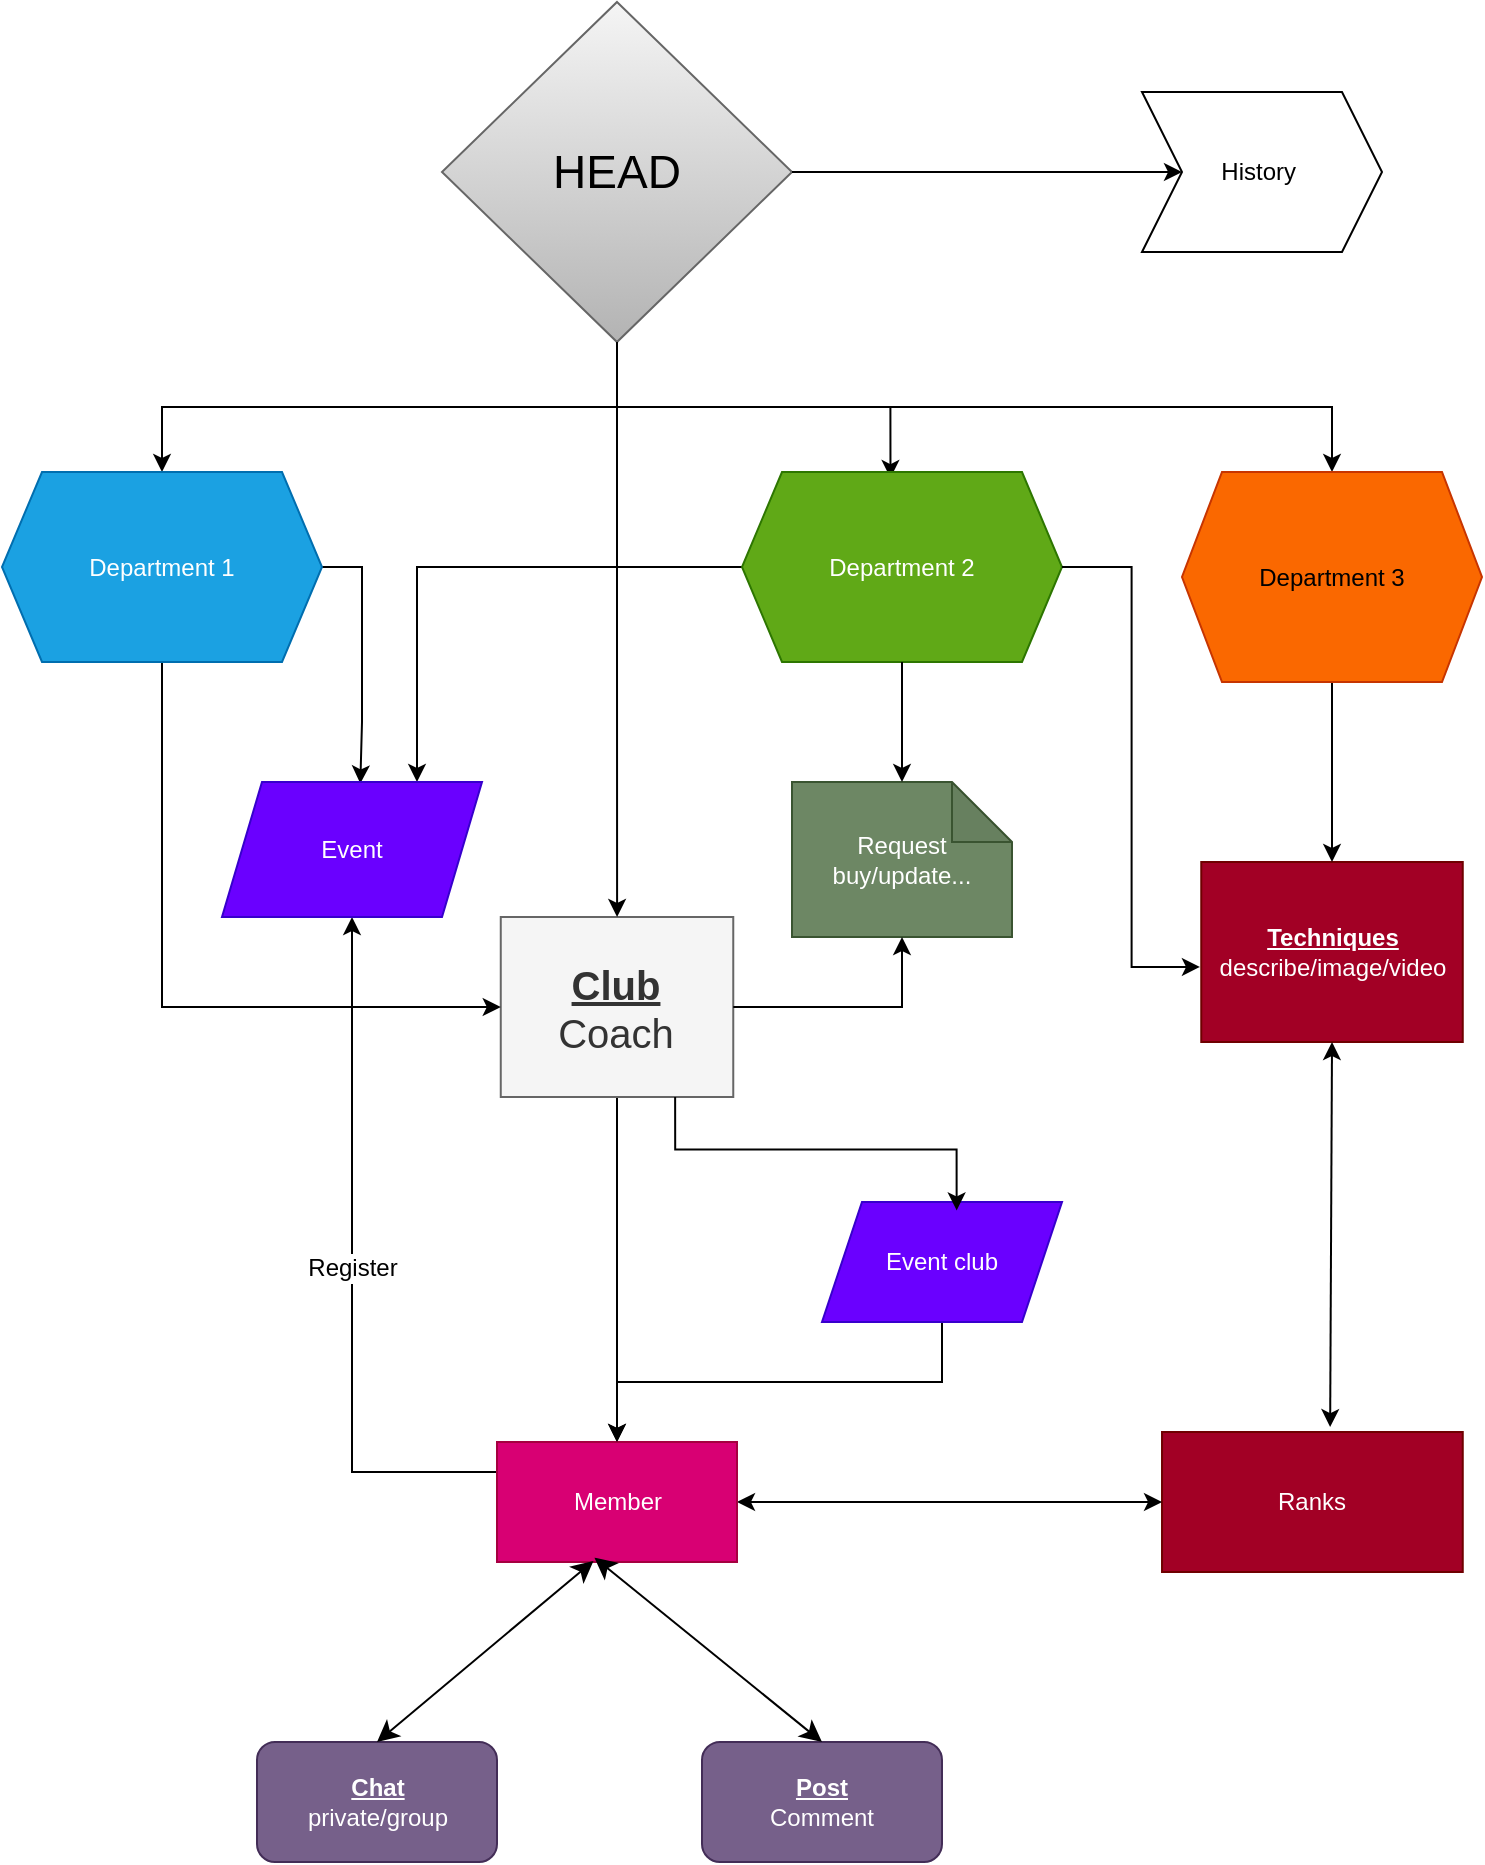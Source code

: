 <mxfile version="24.7.17">
  <diagram name="Page-1" id="UiHkGwRbfCoADghCyMkw">
    <mxGraphModel dx="1295" dy="758" grid="1" gridSize="10" guides="1" tooltips="1" connect="1" arrows="1" fold="1" page="1" pageScale="1" pageWidth="850" pageHeight="1100" math="0" shadow="0">
      <root>
        <mxCell id="0" />
        <mxCell id="1" parent="0" />
        <mxCell id="0HGwT3CLpO2PwbT1AdOm-30" style="edgeStyle=orthogonalEdgeStyle;rounded=0;orthogonalLoop=1;jettySize=auto;html=1;exitX=0.5;exitY=1;exitDx=0;exitDy=0;entryX=0.5;entryY=0;entryDx=0;entryDy=0;" edge="1" parent="1" source="0HGwT3CLpO2PwbT1AdOm-3" target="0HGwT3CLpO2PwbT1AdOm-53">
          <mxGeometry relative="1" as="geometry">
            <mxPoint x="479.97" y="700" as="targetPoint" />
          </mxGeometry>
        </mxCell>
        <mxCell id="0HGwT3CLpO2PwbT1AdOm-3" value="&lt;u&gt;&lt;b&gt;Club&lt;/b&gt;&lt;/u&gt;&lt;div&gt;Coach&lt;/div&gt;" style="rounded=0;whiteSpace=wrap;html=1;fillColor=#f5f5f5;spacing=8;fontSize=20;strokeColor=#666666;fontColor=#333333;" vertex="1" parent="1">
          <mxGeometry x="299.38" y="527.5" width="116.25" height="90" as="geometry" />
        </mxCell>
        <mxCell id="0HGwT3CLpO2PwbT1AdOm-22" value="Ranks" style="rounded=0;whiteSpace=wrap;html=1;fillColor=#a20025;fontColor=#ffffff;strokeColor=#6F0000;" vertex="1" parent="1">
          <mxGeometry x="630.01" y="785" width="150.37" height="70" as="geometry" />
        </mxCell>
        <mxCell id="0HGwT3CLpO2PwbT1AdOm-23" value="&lt;b&gt;&lt;u&gt;Techniques&lt;/u&gt;&lt;/b&gt;&lt;div&gt;describe/image/video&lt;br&gt;&lt;/div&gt;" style="rounded=0;whiteSpace=wrap;html=1;fillColor=#a20025;fontColor=#ffffff;strokeColor=#6F0000;" vertex="1" parent="1">
          <mxGeometry x="649.63" y="500" width="130.75" height="90" as="geometry" />
        </mxCell>
        <mxCell id="0HGwT3CLpO2PwbT1AdOm-25" value="" style="endArrow=classic;startArrow=classic;html=1;rounded=0;exitX=1;exitY=0.5;exitDx=0;exitDy=0;entryX=0;entryY=0.5;entryDx=0;entryDy=0;" edge="1" parent="1" source="0HGwT3CLpO2PwbT1AdOm-53" target="0HGwT3CLpO2PwbT1AdOm-22">
          <mxGeometry width="50" height="50" relative="1" as="geometry">
            <mxPoint x="529.97" y="725" as="sourcePoint" />
            <mxPoint x="769.97" y="500" as="targetPoint" />
          </mxGeometry>
        </mxCell>
        <mxCell id="0HGwT3CLpO2PwbT1AdOm-27" value="" style="endArrow=classic;startArrow=classic;html=1;rounded=0;exitX=0.559;exitY=-0.035;exitDx=0;exitDy=0;entryX=0.5;entryY=1;entryDx=0;entryDy=0;exitPerimeter=0;" edge="1" parent="1" source="0HGwT3CLpO2PwbT1AdOm-22" target="0HGwT3CLpO2PwbT1AdOm-23">
          <mxGeometry width="50" height="50" relative="1" as="geometry">
            <mxPoint x="719.97" y="550" as="sourcePoint" />
            <mxPoint x="949.97" y="610" as="targetPoint" />
          </mxGeometry>
        </mxCell>
        <mxCell id="0HGwT3CLpO2PwbT1AdOm-71" style="edgeStyle=orthogonalEdgeStyle;rounded=0;orthogonalLoop=1;jettySize=auto;html=1;exitX=1;exitY=0.5;exitDx=0;exitDy=0;entryX=0.532;entryY=0.011;entryDx=0;entryDy=0;entryPerimeter=0;" edge="1" parent="1" source="0HGwT3CLpO2PwbT1AdOm-89" target="0HGwT3CLpO2PwbT1AdOm-94">
          <mxGeometry relative="1" as="geometry">
            <mxPoint x="20.0" y="600" as="targetPoint" />
          </mxGeometry>
        </mxCell>
        <mxCell id="0HGwT3CLpO2PwbT1AdOm-47" style="edgeStyle=orthogonalEdgeStyle;rounded=0;orthogonalLoop=1;jettySize=auto;html=1;exitX=0.5;exitY=1;exitDx=0;exitDy=0;entryX=0.464;entryY=0.032;entryDx=0;entryDy=0;entryPerimeter=0;" edge="1" parent="1" source="0HGwT3CLpO2PwbT1AdOm-40" target="0HGwT3CLpO2PwbT1AdOm-90">
          <mxGeometry relative="1" as="geometry">
            <mxPoint x="537.5" y="360" as="targetPoint" />
          </mxGeometry>
        </mxCell>
        <mxCell id="0HGwT3CLpO2PwbT1AdOm-49" style="edgeStyle=orthogonalEdgeStyle;rounded=0;orthogonalLoop=1;jettySize=auto;html=1;exitX=0.5;exitY=1;exitDx=0;exitDy=0;entryX=0.5;entryY=0;entryDx=0;entryDy=0;" edge="1" parent="1" source="0HGwT3CLpO2PwbT1AdOm-40" target="0HGwT3CLpO2PwbT1AdOm-91">
          <mxGeometry relative="1" as="geometry">
            <mxPoint x="852.5" y="305" as="targetPoint" />
          </mxGeometry>
        </mxCell>
        <mxCell id="0HGwT3CLpO2PwbT1AdOm-58" style="edgeStyle=orthogonalEdgeStyle;rounded=0;orthogonalLoop=1;jettySize=auto;html=1;exitX=0.5;exitY=1;exitDx=0;exitDy=0;" edge="1" parent="1" source="0HGwT3CLpO2PwbT1AdOm-40" target="0HGwT3CLpO2PwbT1AdOm-3">
          <mxGeometry relative="1" as="geometry" />
        </mxCell>
        <mxCell id="0HGwT3CLpO2PwbT1AdOm-40" value="HEAD" style="rhombus;whiteSpace=wrap;html=1;fillColor=#f5f5f5;gradientColor=#b3b3b3;strokeColor=#666666;fontColor=#000000;fontSize=23;" vertex="1" parent="1">
          <mxGeometry x="270" y="70" width="175" height="170" as="geometry" />
        </mxCell>
        <mxCell id="0HGwT3CLpO2PwbT1AdOm-48" style="edgeStyle=orthogonalEdgeStyle;rounded=0;orthogonalLoop=1;jettySize=auto;html=1;exitX=0.5;exitY=1;exitDx=0;exitDy=0;entryX=0.5;entryY=0;entryDx=0;entryDy=0;" edge="1" parent="1" source="0HGwT3CLpO2PwbT1AdOm-40" target="0HGwT3CLpO2PwbT1AdOm-89">
          <mxGeometry relative="1" as="geometry" />
        </mxCell>
        <mxCell id="0HGwT3CLpO2PwbT1AdOm-87" value="Register" style="edgeStyle=orthogonalEdgeStyle;rounded=0;orthogonalLoop=1;jettySize=auto;html=1;exitX=0;exitY=0.25;exitDx=0;exitDy=0;entryX=0.5;entryY=1;entryDx=0;entryDy=0;fontFamily=Helvetica;fontSize=12;fontColor=default;" edge="1" parent="1" source="0HGwT3CLpO2PwbT1AdOm-53" target="0HGwT3CLpO2PwbT1AdOm-94">
          <mxGeometry relative="1" as="geometry">
            <mxPoint x="20.0" y="690.0" as="targetPoint" />
          </mxGeometry>
        </mxCell>
        <mxCell id="0HGwT3CLpO2PwbT1AdOm-53" value="Member" style="rounded=0;whiteSpace=wrap;html=1;fillColor=#d80073;fontColor=#ffffff;strokeColor=#A50040;" vertex="1" parent="1">
          <mxGeometry x="297.5" y="790" width="120" height="60" as="geometry" />
        </mxCell>
        <mxCell id="0HGwT3CLpO2PwbT1AdOm-69" value="&lt;b&gt;&lt;u&gt;Chat&lt;/u&gt;&lt;/b&gt;&lt;div&gt;private/group&lt;/div&gt;" style="rounded=1;whiteSpace=wrap;html=1;fillColor=#76608a;fontColor=#ffffff;strokeColor=#432D57;" vertex="1" parent="1">
          <mxGeometry x="177.5" y="940" width="120" height="60" as="geometry" />
        </mxCell>
        <mxCell id="0HGwT3CLpO2PwbT1AdOm-74" value="&lt;u&gt;&lt;b&gt;Post&lt;/b&gt;&lt;/u&gt;&lt;div&gt;Comment&lt;/div&gt;" style="rounded=1;whiteSpace=wrap;html=1;strokeColor=#432D57;align=center;verticalAlign=middle;fontFamily=Helvetica;fontSize=12;fontColor=#ffffff;fillColor=#76608a;" vertex="1" parent="1">
          <mxGeometry x="400" y="940" width="120" height="60" as="geometry" />
        </mxCell>
        <mxCell id="0HGwT3CLpO2PwbT1AdOm-83" value="" style="edgeStyle=none;orthogonalLoop=1;jettySize=auto;html=1;endArrow=classic;startArrow=classic;endSize=8;startSize=8;rounded=0;fontFamily=Helvetica;fontSize=12;fontColor=default;entryX=0.5;entryY=0;entryDx=0;entryDy=0;exitX=0.406;exitY=0.964;exitDx=0;exitDy=0;exitPerimeter=0;" edge="1" parent="1" source="0HGwT3CLpO2PwbT1AdOm-53" target="0HGwT3CLpO2PwbT1AdOm-74">
          <mxGeometry width="100" relative="1" as="geometry">
            <mxPoint x="50" y="810" as="sourcePoint" />
            <mxPoint x="150" y="810" as="targetPoint" />
            <Array as="points" />
          </mxGeometry>
        </mxCell>
        <mxCell id="0HGwT3CLpO2PwbT1AdOm-84" value="" style="edgeStyle=none;orthogonalLoop=1;jettySize=auto;html=1;endArrow=classic;startArrow=classic;endSize=8;startSize=8;rounded=0;fontFamily=Helvetica;fontSize=12;fontColor=default;entryX=0.402;entryY=0.991;entryDx=0;entryDy=0;entryPerimeter=0;exitX=0.5;exitY=0;exitDx=0;exitDy=0;" edge="1" parent="1" source="0HGwT3CLpO2PwbT1AdOm-69" target="0HGwT3CLpO2PwbT1AdOm-53">
          <mxGeometry width="100" relative="1" as="geometry">
            <mxPoint x="50" y="840" as="sourcePoint" />
            <mxPoint x="150" y="840" as="targetPoint" />
            <Array as="points" />
          </mxGeometry>
        </mxCell>
        <mxCell id="0HGwT3CLpO2PwbT1AdOm-123" style="edgeStyle=orthogonalEdgeStyle;rounded=0;orthogonalLoop=1;jettySize=auto;html=1;exitX=0.5;exitY=1;exitDx=0;exitDy=0;entryX=0;entryY=0.5;entryDx=0;entryDy=0;fontFamily=Helvetica;fontSize=12;fontColor=default;" edge="1" parent="1" source="0HGwT3CLpO2PwbT1AdOm-89" target="0HGwT3CLpO2PwbT1AdOm-3">
          <mxGeometry relative="1" as="geometry" />
        </mxCell>
        <mxCell id="0HGwT3CLpO2PwbT1AdOm-89" value="Department 1" style="shape=hexagon;perimeter=hexagonPerimeter2;whiteSpace=wrap;html=1;fixedSize=1;rounded=0;strokeColor=#006EAF;align=center;verticalAlign=middle;fontFamily=Helvetica;fontSize=12;fontColor=#ffffff;fillColor=#1ba1e2;" vertex="1" parent="1">
          <mxGeometry x="50" y="305" width="160" height="95" as="geometry" />
        </mxCell>
        <mxCell id="0HGwT3CLpO2PwbT1AdOm-106" style="edgeStyle=orthogonalEdgeStyle;rounded=0;orthogonalLoop=1;jettySize=auto;html=1;exitX=0;exitY=0.5;exitDx=0;exitDy=0;entryX=0.75;entryY=0;entryDx=0;entryDy=0;fontFamily=Helvetica;fontSize=12;fontColor=default;" edge="1" parent="1" source="0HGwT3CLpO2PwbT1AdOm-90" target="0HGwT3CLpO2PwbT1AdOm-94">
          <mxGeometry relative="1" as="geometry" />
        </mxCell>
        <mxCell id="0HGwT3CLpO2PwbT1AdOm-90" value="Department 2" style="shape=hexagon;perimeter=hexagonPerimeter2;whiteSpace=wrap;html=1;fixedSize=1;rounded=0;strokeColor=#2D7600;align=center;verticalAlign=middle;fontFamily=Helvetica;fontSize=12;fontColor=#ffffff;fillColor=#60a917;" vertex="1" parent="1">
          <mxGeometry x="420" y="305" width="160" height="95" as="geometry" />
        </mxCell>
        <mxCell id="0HGwT3CLpO2PwbT1AdOm-93" style="edgeStyle=orthogonalEdgeStyle;rounded=0;orthogonalLoop=1;jettySize=auto;html=1;exitX=0.5;exitY=1;exitDx=0;exitDy=0;fontFamily=Helvetica;fontSize=12;fontColor=default;" edge="1" parent="1" source="0HGwT3CLpO2PwbT1AdOm-91" target="0HGwT3CLpO2PwbT1AdOm-23">
          <mxGeometry relative="1" as="geometry">
            <mxPoint x="852.5" y="435" as="sourcePoint" />
          </mxGeometry>
        </mxCell>
        <mxCell id="0HGwT3CLpO2PwbT1AdOm-91" value="Department 3" style="shape=hexagon;perimeter=hexagonPerimeter2;whiteSpace=wrap;html=1;fixedSize=1;rounded=0;strokeColor=#C73500;align=center;verticalAlign=middle;fontFamily=Helvetica;fontSize=12;fontColor=#000000;fillColor=#fa6800;" vertex="1" parent="1">
          <mxGeometry x="640" y="305" width="150" height="105" as="geometry" />
        </mxCell>
        <mxCell id="0HGwT3CLpO2PwbT1AdOm-102" value="Request&lt;div&gt;buy/update...&lt;/div&gt;" style="shape=note;whiteSpace=wrap;html=1;backgroundOutline=1;darkOpacity=0.05;rounded=0;strokeColor=#3A5431;align=center;verticalAlign=middle;fontFamily=Helvetica;fontSize=12;fontColor=#ffffff;fillColor=#6d8764;" vertex="1" parent="1">
          <mxGeometry x="445" y="460" width="110" height="77.5" as="geometry" />
        </mxCell>
        <mxCell id="0HGwT3CLpO2PwbT1AdOm-104" style="edgeStyle=orthogonalEdgeStyle;rounded=0;orthogonalLoop=1;jettySize=auto;html=1;exitX=1;exitY=0.5;exitDx=0;exitDy=0;entryX=0.5;entryY=1;entryDx=0;entryDy=0;entryPerimeter=0;fontFamily=Helvetica;fontSize=12;fontColor=default;" edge="1" parent="1" source="0HGwT3CLpO2PwbT1AdOm-3" target="0HGwT3CLpO2PwbT1AdOm-102">
          <mxGeometry relative="1" as="geometry" />
        </mxCell>
        <mxCell id="0HGwT3CLpO2PwbT1AdOm-105" style="edgeStyle=orthogonalEdgeStyle;rounded=0;orthogonalLoop=1;jettySize=auto;html=1;exitX=0.5;exitY=1;exitDx=0;exitDy=0;entryX=0.5;entryY=0;entryDx=0;entryDy=0;entryPerimeter=0;fontFamily=Helvetica;fontSize=12;fontColor=default;" edge="1" parent="1" source="0HGwT3CLpO2PwbT1AdOm-90" target="0HGwT3CLpO2PwbT1AdOm-102">
          <mxGeometry relative="1" as="geometry" />
        </mxCell>
        <mxCell id="0HGwT3CLpO2PwbT1AdOm-116" style="edgeStyle=orthogonalEdgeStyle;rounded=0;orthogonalLoop=1;jettySize=auto;html=1;exitX=0.5;exitY=1;exitDx=0;exitDy=0;entryX=0.5;entryY=0;entryDx=0;entryDy=0;fontFamily=Helvetica;fontSize=12;fontColor=default;" edge="1" parent="1" source="0HGwT3CLpO2PwbT1AdOm-113" target="0HGwT3CLpO2PwbT1AdOm-53">
          <mxGeometry relative="1" as="geometry" />
        </mxCell>
        <mxCell id="0HGwT3CLpO2PwbT1AdOm-113" value="Event club" style="shape=parallelogram;perimeter=parallelogramPerimeter;whiteSpace=wrap;html=1;fixedSize=1;rounded=0;align=center;verticalAlign=middle;fontFamily=Helvetica;fontSize=12;fillColor=#6a00ff;fontColor=#ffffff;strokeColor=#3700CC;" vertex="1" parent="1">
          <mxGeometry x="460" y="670" width="120" height="60" as="geometry" />
        </mxCell>
        <mxCell id="0HGwT3CLpO2PwbT1AdOm-115" style="edgeStyle=orthogonalEdgeStyle;rounded=0;orthogonalLoop=1;jettySize=auto;html=1;exitX=0.75;exitY=1;exitDx=0;exitDy=0;entryX=0.561;entryY=0.07;entryDx=0;entryDy=0;entryPerimeter=0;fontFamily=Helvetica;fontSize=12;fontColor=default;" edge="1" parent="1" source="0HGwT3CLpO2PwbT1AdOm-3" target="0HGwT3CLpO2PwbT1AdOm-113">
          <mxGeometry relative="1" as="geometry" />
        </mxCell>
        <mxCell id="0HGwT3CLpO2PwbT1AdOm-94" value="Event" style="shape=parallelogram;perimeter=parallelogramPerimeter;whiteSpace=wrap;html=1;fixedSize=1;rounded=0;strokeColor=#3700CC;align=center;verticalAlign=middle;fontFamily=Helvetica;fontSize=12;fontColor=#ffffff;fillColor=#6a00ff;" vertex="1" parent="1">
          <mxGeometry x="160" y="460" width="130" height="67.5" as="geometry" />
        </mxCell>
        <mxCell id="0HGwT3CLpO2PwbT1AdOm-122" value="" style="edgeStyle=orthogonalEdgeStyle;rounded=0;orthogonalLoop=1;jettySize=auto;html=1;exitX=1;exitY=0.5;exitDx=0;exitDy=0;entryX=0;entryY=0.5;entryDx=0;entryDy=0;fontFamily=Helvetica;fontSize=12;fontColor=default;" edge="1" parent="1" source="0HGwT3CLpO2PwbT1AdOm-40" target="0HGwT3CLpO2PwbT1AdOm-118">
          <mxGeometry relative="1" as="geometry">
            <mxPoint x="445" y="155" as="sourcePoint" />
            <mxPoint x="860" y="155" as="targetPoint" />
          </mxGeometry>
        </mxCell>
        <mxCell id="0HGwT3CLpO2PwbT1AdOm-118" value="History&amp;nbsp;" style="shape=step;perimeter=stepPerimeter;whiteSpace=wrap;html=1;fixedSize=1;rounded=0;strokeColor=default;align=center;verticalAlign=middle;fontFamily=Helvetica;fontSize=12;fontColor=default;fillColor=default;" vertex="1" parent="1">
          <mxGeometry x="620" y="115" width="120" height="80" as="geometry" />
        </mxCell>
        <mxCell id="0HGwT3CLpO2PwbT1AdOm-124" style="edgeStyle=orthogonalEdgeStyle;rounded=0;orthogonalLoop=1;jettySize=auto;html=1;exitX=1;exitY=0.5;exitDx=0;exitDy=0;entryX=-0.005;entryY=0.583;entryDx=0;entryDy=0;entryPerimeter=0;fontFamily=Helvetica;fontSize=12;fontColor=default;" edge="1" parent="1" source="0HGwT3CLpO2PwbT1AdOm-90" target="0HGwT3CLpO2PwbT1AdOm-23">
          <mxGeometry relative="1" as="geometry" />
        </mxCell>
      </root>
    </mxGraphModel>
  </diagram>
</mxfile>
